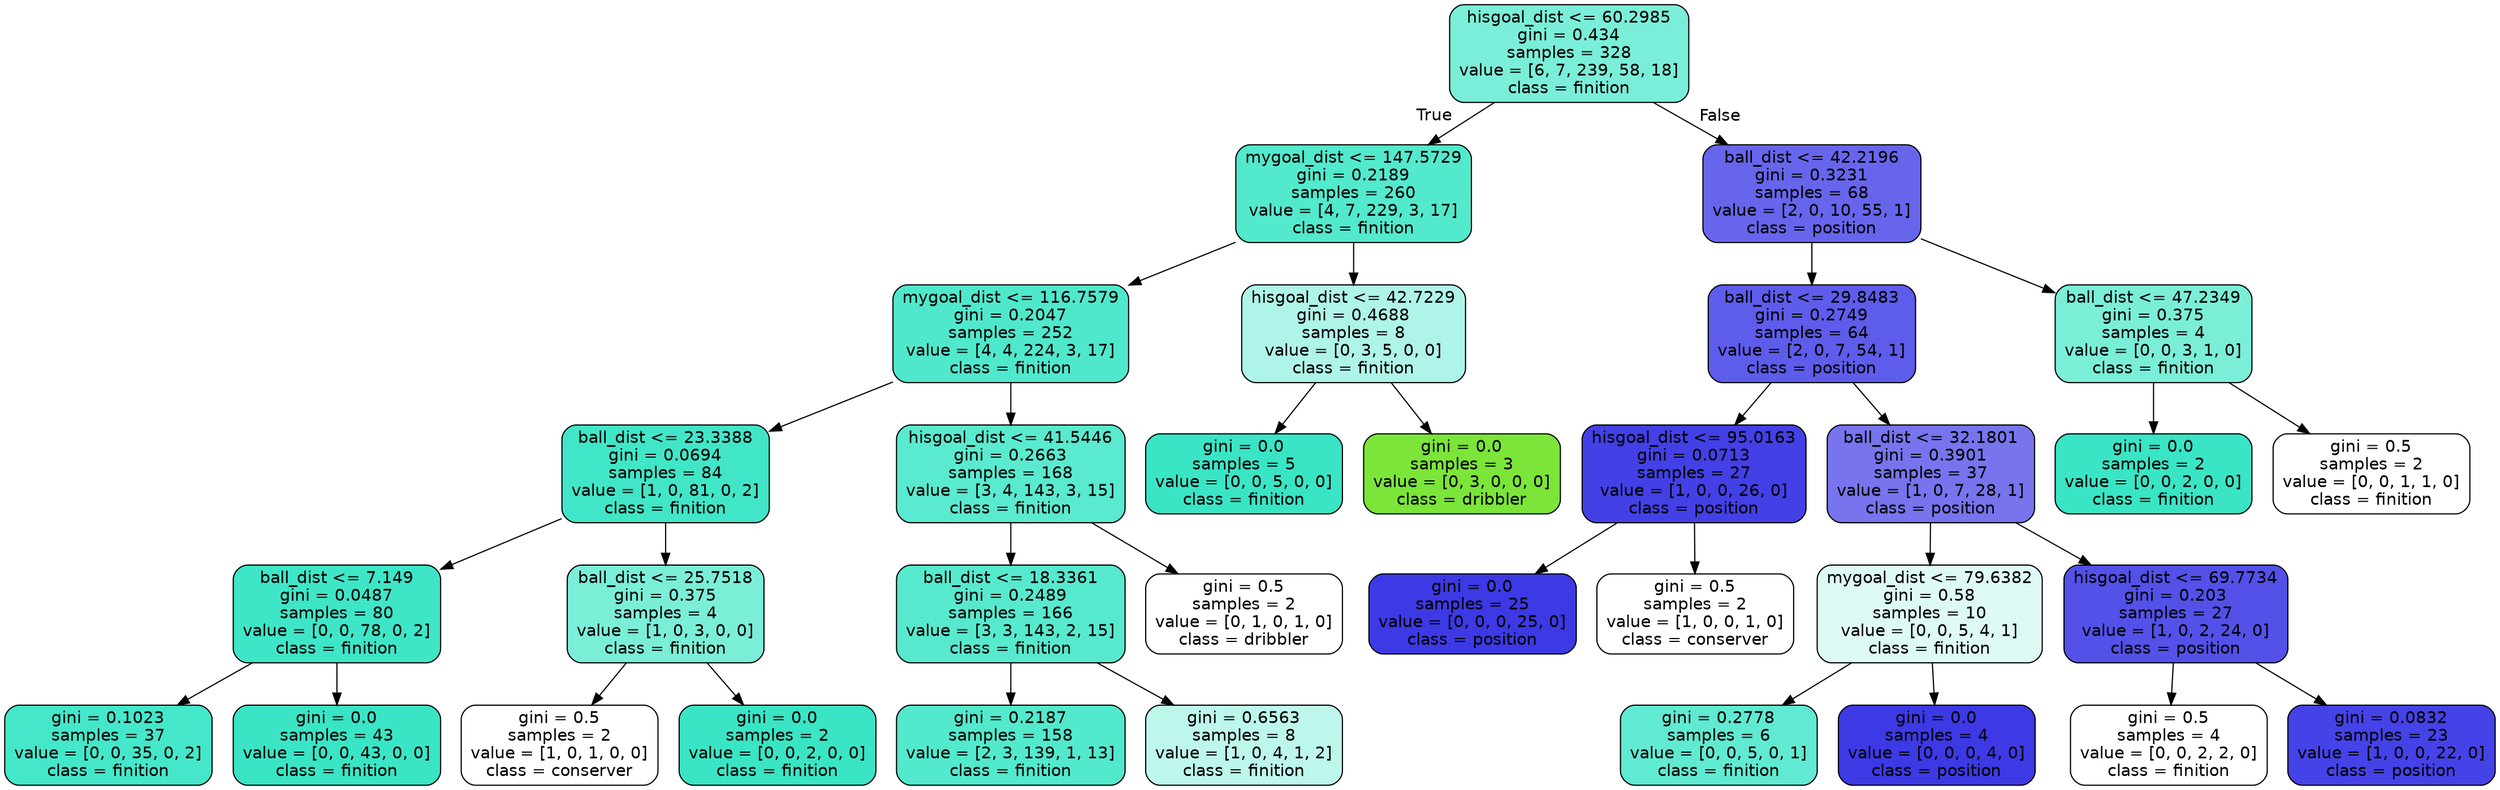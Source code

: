 digraph Tree {
node [shape=box, style="filled, rounded", color="black", fontname=helvetica] ;
edge [fontname=helvetica] ;
0 [label="hisgoal_dist <= 60.2985\ngini = 0.434\nsamples = 328\nvalue = [6, 7, 239, 58, 18]\nclass = finition", fillcolor="#39e5c5ab"] ;
1 [label="mygoal_dist <= 147.5729\ngini = 0.2189\nsamples = 260\nvalue = [4, 7, 229, 3, 17]\nclass = finition", fillcolor="#39e5c5de"] ;
0 -> 1 [labeldistance=2.5, labelangle=45, headlabel="True"] ;
2 [label="mygoal_dist <= 116.7579\ngini = 0.2047\nsamples = 252\nvalue = [4, 4, 224, 3, 17]\nclass = finition", fillcolor="#39e5c5e1"] ;
1 -> 2 ;
3 [label="ball_dist <= 23.3388\ngini = 0.0694\nsamples = 84\nvalue = [1, 0, 81, 0, 2]\nclass = finition", fillcolor="#39e5c5f6"] ;
2 -> 3 ;
4 [label="ball_dist <= 7.149\ngini = 0.0487\nsamples = 80\nvalue = [0, 0, 78, 0, 2]\nclass = finition", fillcolor="#39e5c5f8"] ;
3 -> 4 ;
5 [label="gini = 0.1023\nsamples = 37\nvalue = [0, 0, 35, 0, 2]\nclass = finition", fillcolor="#39e5c5f0"] ;
4 -> 5 ;
6 [label="gini = 0.0\nsamples = 43\nvalue = [0, 0, 43, 0, 0]\nclass = finition", fillcolor="#39e5c5ff"] ;
4 -> 6 ;
7 [label="ball_dist <= 25.7518\ngini = 0.375\nsamples = 4\nvalue = [1, 0, 3, 0, 0]\nclass = finition", fillcolor="#39e5c5aa"] ;
3 -> 7 ;
8 [label="gini = 0.5\nsamples = 2\nvalue = [1, 0, 1, 0, 0]\nclass = conserver", fillcolor="#e5813900"] ;
7 -> 8 ;
9 [label="gini = 0.0\nsamples = 2\nvalue = [0, 0, 2, 0, 0]\nclass = finition", fillcolor="#39e5c5ff"] ;
7 -> 9 ;
10 [label="hisgoal_dist <= 41.5446\ngini = 0.2663\nsamples = 168\nvalue = [3, 4, 143, 3, 15]\nclass = finition", fillcolor="#39e5c5d5"] ;
2 -> 10 ;
11 [label="ball_dist <= 18.3361\ngini = 0.2489\nsamples = 166\nvalue = [3, 3, 143, 2, 15]\nclass = finition", fillcolor="#39e5c5d8"] ;
10 -> 11 ;
12 [label="gini = 0.2187\nsamples = 158\nvalue = [2, 3, 139, 1, 13]\nclass = finition", fillcolor="#39e5c5de"] ;
11 -> 12 ;
13 [label="gini = 0.6563\nsamples = 8\nvalue = [1, 0, 4, 1, 2]\nclass = finition", fillcolor="#39e5c555"] ;
11 -> 13 ;
14 [label="gini = 0.5\nsamples = 2\nvalue = [0, 1, 0, 1, 0]\nclass = dribbler", fillcolor="#7be53900"] ;
10 -> 14 ;
15 [label="hisgoal_dist <= 42.7229\ngini = 0.4688\nsamples = 8\nvalue = [0, 3, 5, 0, 0]\nclass = finition", fillcolor="#39e5c566"] ;
1 -> 15 ;
16 [label="gini = 0.0\nsamples = 5\nvalue = [0, 0, 5, 0, 0]\nclass = finition", fillcolor="#39e5c5ff"] ;
15 -> 16 ;
17 [label="gini = 0.0\nsamples = 3\nvalue = [0, 3, 0, 0, 0]\nclass = dribbler", fillcolor="#7be539ff"] ;
15 -> 17 ;
18 [label="ball_dist <= 42.2196\ngini = 0.3231\nsamples = 68\nvalue = [2, 0, 10, 55, 1]\nclass = position", fillcolor="#3c39e5c6"] ;
0 -> 18 [labeldistance=2.5, labelangle=-45, headlabel="False"] ;
19 [label="ball_dist <= 29.8483\ngini = 0.2749\nsamples = 64\nvalue = [2, 0, 7, 54, 1]\nclass = position", fillcolor="#3c39e5d2"] ;
18 -> 19 ;
20 [label="hisgoal_dist <= 95.0163\ngini = 0.0713\nsamples = 27\nvalue = [1, 0, 0, 26, 0]\nclass = position", fillcolor="#3c39e5f5"] ;
19 -> 20 ;
21 [label="gini = 0.0\nsamples = 25\nvalue = [0, 0, 0, 25, 0]\nclass = position", fillcolor="#3c39e5ff"] ;
20 -> 21 ;
22 [label="gini = 0.5\nsamples = 2\nvalue = [1, 0, 0, 1, 0]\nclass = conserver", fillcolor="#e5813900"] ;
20 -> 22 ;
23 [label="ball_dist <= 32.1801\ngini = 0.3901\nsamples = 37\nvalue = [1, 0, 7, 28, 1]\nclass = position", fillcolor="#3c39e5b2"] ;
19 -> 23 ;
24 [label="mygoal_dist <= 79.6382\ngini = 0.58\nsamples = 10\nvalue = [0, 0, 5, 4, 1]\nclass = finition", fillcolor="#39e5c52a"] ;
23 -> 24 ;
25 [label="gini = 0.2778\nsamples = 6\nvalue = [0, 0, 5, 0, 1]\nclass = finition", fillcolor="#39e5c5cc"] ;
24 -> 25 ;
26 [label="gini = 0.0\nsamples = 4\nvalue = [0, 0, 0, 4, 0]\nclass = position", fillcolor="#3c39e5ff"] ;
24 -> 26 ;
27 [label="hisgoal_dist <= 69.7734\ngini = 0.203\nsamples = 27\nvalue = [1, 0, 2, 24, 0]\nclass = position", fillcolor="#3c39e5e0"] ;
23 -> 27 ;
28 [label="gini = 0.5\nsamples = 4\nvalue = [0, 0, 2, 2, 0]\nclass = finition", fillcolor="#39e5c500"] ;
27 -> 28 ;
29 [label="gini = 0.0832\nsamples = 23\nvalue = [1, 0, 0, 22, 0]\nclass = position", fillcolor="#3c39e5f3"] ;
27 -> 29 ;
30 [label="ball_dist <= 47.2349\ngini = 0.375\nsamples = 4\nvalue = [0, 0, 3, 1, 0]\nclass = finition", fillcolor="#39e5c5aa"] ;
18 -> 30 ;
31 [label="gini = 0.0\nsamples = 2\nvalue = [0, 0, 2, 0, 0]\nclass = finition", fillcolor="#39e5c5ff"] ;
30 -> 31 ;
32 [label="gini = 0.5\nsamples = 2\nvalue = [0, 0, 1, 1, 0]\nclass = finition", fillcolor="#39e5c500"] ;
30 -> 32 ;
}